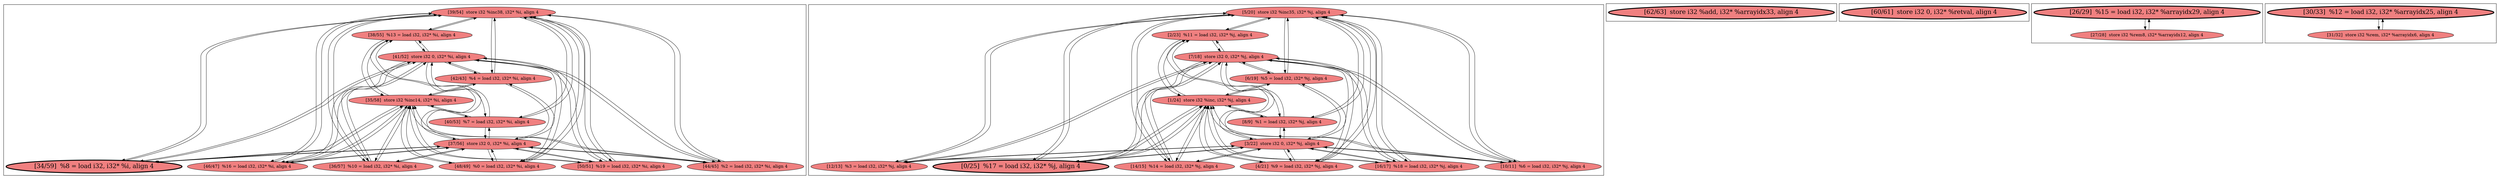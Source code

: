 
digraph G {





subgraph cluster4 {


node97 [fillcolor=lightcoral,label="[39/54]  store i32 %inc38, i32* %i, align 4",shape=ellipse,style=filled ]
node96 [fillcolor=lightcoral,label="[37/56]  store i32 0, i32* %i, align 4",shape=ellipse,style=filled ]
node99 [fillcolor=lightcoral,label="[38/55]  %13 = load i32, i32* %i, align 4",shape=ellipse,style=filled ]
node98 [penwidth=3.0,fontsize=20,fillcolor=lightcoral,label="[34/59]  %8 = load i32, i32* %i, align 4",shape=ellipse,style=filled ]
node95 [fillcolor=lightcoral,label="[35/58]  store i32 %inc14, i32* %i, align 4",shape=ellipse,style=filled ]
node94 [fillcolor=lightcoral,label="[41/52]  store i32 0, i32* %i, align 4",shape=ellipse,style=filled ]
node89 [fillcolor=lightcoral,label="[48/49]  %0 = load i32, i32* %i, align 4",shape=ellipse,style=filled ]
node100 [fillcolor=lightcoral,label="[36/57]  %10 = load i32, i32* %i, align 4",shape=ellipse,style=filled ]
node91 [fillcolor=lightcoral,label="[44/45]  %2 = load i32, i32* %i, align 4",shape=ellipse,style=filled ]
node88 [fillcolor=lightcoral,label="[50/51]  %19 = load i32, i32* %i, align 4",shape=ellipse,style=filled ]
node90 [fillcolor=lightcoral,label="[46/47]  %16 = load i32, i32* %i, align 4",shape=ellipse,style=filled ]
node93 [fillcolor=lightcoral,label="[40/53]  %7 = load i32, i32* %i, align 4",shape=ellipse,style=filled ]
node92 [fillcolor=lightcoral,label="[42/43]  %4 = load i32, i32* %i, align 4",shape=ellipse,style=filled ]

node92->node97 [ ]
node97->node93 [ ]
node100->node95 [ ]
node94->node99 [ ]
node99->node94 [ ]
node93->node96 [ ]
node94->node93 [ ]
node93->node94 [ ]
node92->node95 [ ]
node95->node92 [ ]
node94->node92 [ ]
node97->node92 [ ]
node92->node94 [ ]
node95->node89 [ ]
node98->node94 [ ]
node88->node96 [ ]
node99->node97 [ ]
node96->node88 [ ]
node90->node97 [ ]
node88->node97 [ ]
node89->node94 [ ]
node90->node96 [ ]
node96->node90 [ ]
node94->node88 [ ]
node100->node94 [ ]
node95->node88 [ ]
node88->node94 [ ]
node95->node100 [ ]
node91->node97 [ ]
node94->node98 [ ]
node96->node92 [ ]
node98->node95 [ ]
node91->node94 [ ]
node95->node99 [ ]
node96->node93 [ ]
node95->node98 [ ]
node97->node98 [ ]
node100->node97 [ ]
node98->node97 [ ]
node94->node100 [ ]
node96->node99 [ ]
node98->node96 [ ]
node97->node91 [ ]
node94->node91 [ ]
node96->node89 [ ]
node92->node96 [ ]
node89->node95 [ ]
node90->node94 [ ]
node99->node96 [ ]
node94->node89 [ ]
node95->node90 [ ]
node97->node88 [ ]
node96->node98 [ ]
node99->node95 [ ]
node88->node95 [ ]
node90->node95 [ ]
node97->node99 [ ]
node97->node90 [ ]
node97->node89 [ ]
node97->node100 [ ]
node89->node97 [ ]
node95->node91 [ ]
node93->node95 [ ]
node91->node96 [ ]
node94->node90 [ ]
node100->node96 [ ]
node96->node100 [ ]
node96->node91 [ ]
node89->node96 [ ]
node93->node97 [ ]
node91->node95 [ ]
node95->node93 [ ]


}

subgraph cluster3 {


node85 [fillcolor=lightcoral,label="[5/20]  store i32 %inc35, i32* %j, align 4",shape=ellipse,style=filled ]
node86 [fillcolor=lightcoral,label="[2/23]  %11 = load i32, i32* %j, align 4",shape=ellipse,style=filled ]
node84 [fillcolor=lightcoral,label="[3/22]  store i32 0, i32* %j, align 4",shape=ellipse,style=filled ]
node82 [fillcolor=lightcoral,label="[12/13]  %3 = load i32, i32* %j, align 4",shape=ellipse,style=filled ]
node87 [fillcolor=lightcoral,label="[4/21]  %9 = load i32, i32* %j, align 4",shape=ellipse,style=filled ]
node81 [fillcolor=lightcoral,label="[1/24]  store i32 %inc, i32* %j, align 4",shape=ellipse,style=filled ]
node76 [fillcolor=lightcoral,label="[14/15]  %14 = load i32, i32* %j, align 4",shape=ellipse,style=filled ]
node77 [fillcolor=lightcoral,label="[10/11]  %6 = load i32, i32* %j, align 4",shape=ellipse,style=filled ]
node75 [fillcolor=lightcoral,label="[16/17]  %18 = load i32, i32* %j, align 4",shape=ellipse,style=filled ]
node83 [penwidth=3.0,fontsize=20,fillcolor=lightcoral,label="[0/25]  %17 = load i32, i32* %j, align 4",shape=ellipse,style=filled ]
node78 [fillcolor=lightcoral,label="[7/18]  store i32 0, i32* %j, align 4",shape=ellipse,style=filled ]
node79 [fillcolor=lightcoral,label="[8/9]  %1 = load i32, i32* %j, align 4",shape=ellipse,style=filled ]
node80 [fillcolor=lightcoral,label="[6/19]  %5 = load i32, i32* %j, align 4",shape=ellipse,style=filled ]

node81->node82 [ ]
node79->node84 [ ]
node80->node84 [ ]
node79->node81 [ ]
node83->node84 [ ]
node78->node87 [ ]
node78->node83 [ ]
node81->node83 [ ]
node83->node81 [ ]
node76->node84 [ ]
node84->node79 [ ]
node87->node78 [ ]
node84->node76 [ ]
node81->node76 [ ]
node80->node78 [ ]
node78->node80 [ ]
node79->node85 [ ]
node84->node83 [ ]
node85->node79 [ ]
node75->node84 [ ]
node84->node87 [ ]
node83->node78 [ ]
node84->node75 [ ]
node81->node77 [ ]
node81->node87 [ ]
node82->node84 [ ]
node87->node81 [ ]
node81->node79 [ ]
node78->node77 [ ]
node77->node81 [ ]
node84->node82 [ ]
node78->node86 [ ]
node85->node86 [ ]
node87->node84 [ ]
node86->node81 [ ]
node87->node85 [ ]
node76->node78 [ ]
node86->node85 [ ]
node80->node81 [ ]
node85->node83 [ ]
node84->node80 [ ]
node78->node75 [ ]
node83->node85 [ ]
node77->node78 [ ]
node86->node84 [ ]
node86->node78 [ ]
node84->node86 [ ]
node77->node84 [ ]
node85->node76 [ ]
node85->node82 [ ]
node82->node85 [ ]
node75->node85 [ ]
node85->node87 [ ]
node81->node80 [ ]
node81->node86 [ ]
node85->node75 [ ]
node85->node80 [ ]
node80->node85 [ ]
node84->node77 [ ]
node82->node81 [ ]
node76->node81 [ ]
node81->node75 [ ]
node76->node85 [ ]
node85->node77 [ ]
node78->node79 [ ]
node79->node78 [ ]
node75->node81 [ ]
node78->node82 [ ]
node82->node78 [ ]
node78->node76 [ ]
node77->node85 [ ]
node75->node78 [ ]


}

subgraph cluster2 {


node74 [penwidth=3.0,fontsize=20,fillcolor=lightcoral,label="[62/63]  store i32 %add, i32* %arrayidx33, align 4",shape=ellipse,style=filled ]



}

subgraph cluster5 {


node101 [penwidth=3.0,fontsize=20,fillcolor=lightcoral,label="[60/61]  store i32 0, i32* %retval, align 4",shape=ellipse,style=filled ]



}

subgraph cluster0 {


node71 [penwidth=3.0,fontsize=20,fillcolor=lightcoral,label="[26/29]  %15 = load i32, i32* %arrayidx29, align 4",shape=ellipse,style=filled ]
node70 [fillcolor=lightcoral,label="[27/28]  store i32 %rem8, i32* %arrayidx12, align 4",shape=ellipse,style=filled ]

node70->node71 [ ]
node71->node70 [ ]


}

subgraph cluster1 {


node73 [penwidth=3.0,fontsize=20,fillcolor=lightcoral,label="[30/33]  %12 = load i32, i32* %arrayidx25, align 4",shape=ellipse,style=filled ]
node72 [fillcolor=lightcoral,label="[31/32]  store i32 %rem, i32* %arrayidx6, align 4",shape=ellipse,style=filled ]

node72->node73 [ ]
node73->node72 [ ]


}

}
